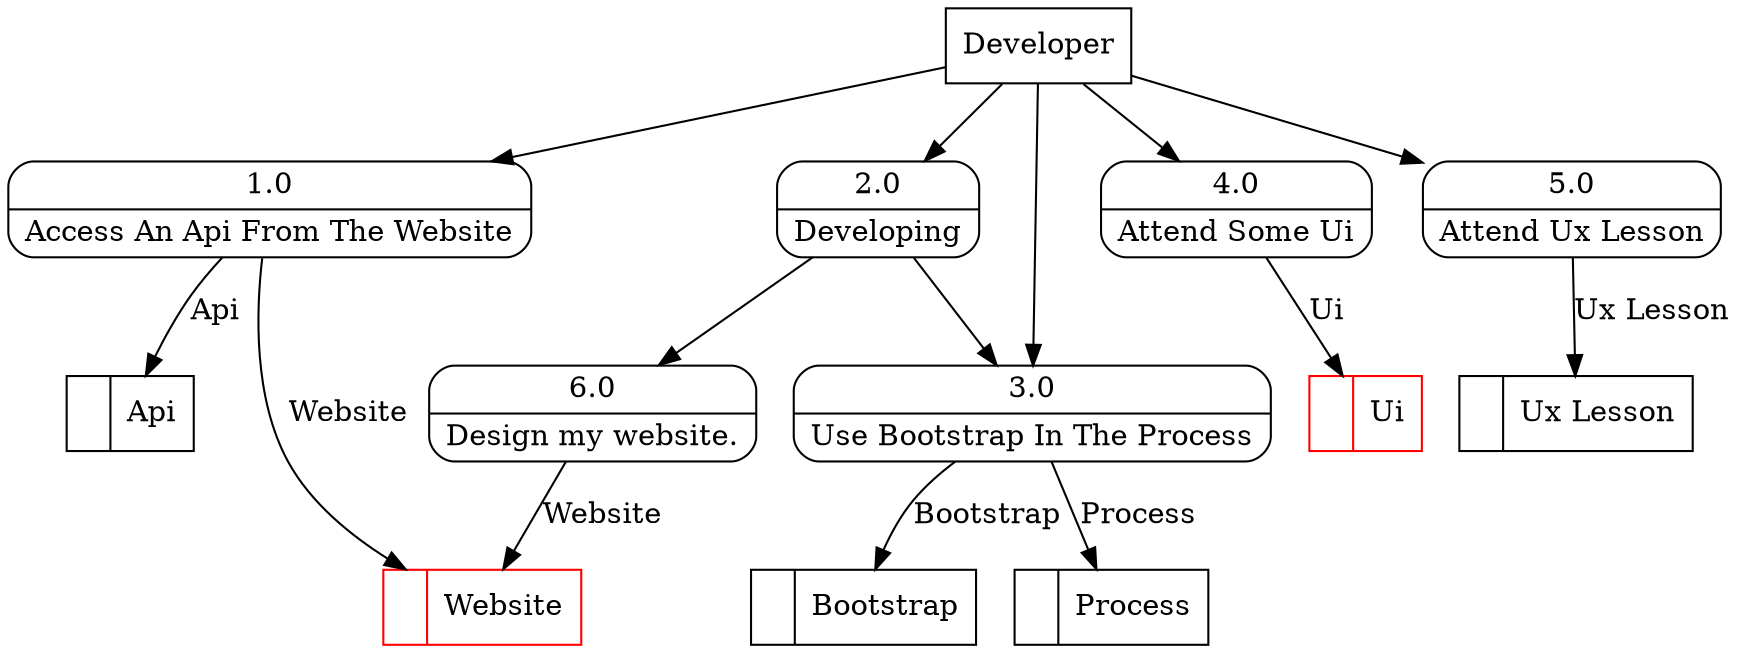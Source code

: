 digraph dfd2{ 
node[shape=record]
200 [label="<f0>  |<f1> Website " color=red];
201 [label="<f0>  |<f1> Api " ];
202 [label="<f0>  |<f1> Bootstrap " ];
203 [label="<f0>  |<f1> Process " ];
204 [label="<f0>  |<f1> Ux Lesson " ];
205 [label="<f0>  |<f1> Ui " color=red];
206 [label="Developer" shape=box];
207 [label="{<f0> 1.0|<f1> Access An Api From The Website }" shape=Mrecord];
208 [label="{<f0> 2.0|<f1> Developing }" shape=Mrecord];
209 [label="{<f0> 3.0|<f1> Use Bootstrap In The Process }" shape=Mrecord];
210 [label="{<f0> 4.0|<f1> Attend Some Ui }" shape=Mrecord];
211 [label="{<f0> 5.0|<f1> Attend Ux Lesson }" shape=Mrecord];
6 [label="{<f0> 6.0|<f1> Design my website. }" shape=Mrecord];
208 -> 6
6 -> 200  [label="Website"]
206 -> 207
206 -> 208
206 -> 209
206 -> 210
206 -> 211
207 -> 201 [label="Api"]
207 -> 200 [label="Website"]
208 -> 209
209 -> 202 [label="Bootstrap"]
209 -> 203 [label="Process"]
210 -> 205 [label="Ui"]
211 -> 204 [label="Ux Lesson"]
}